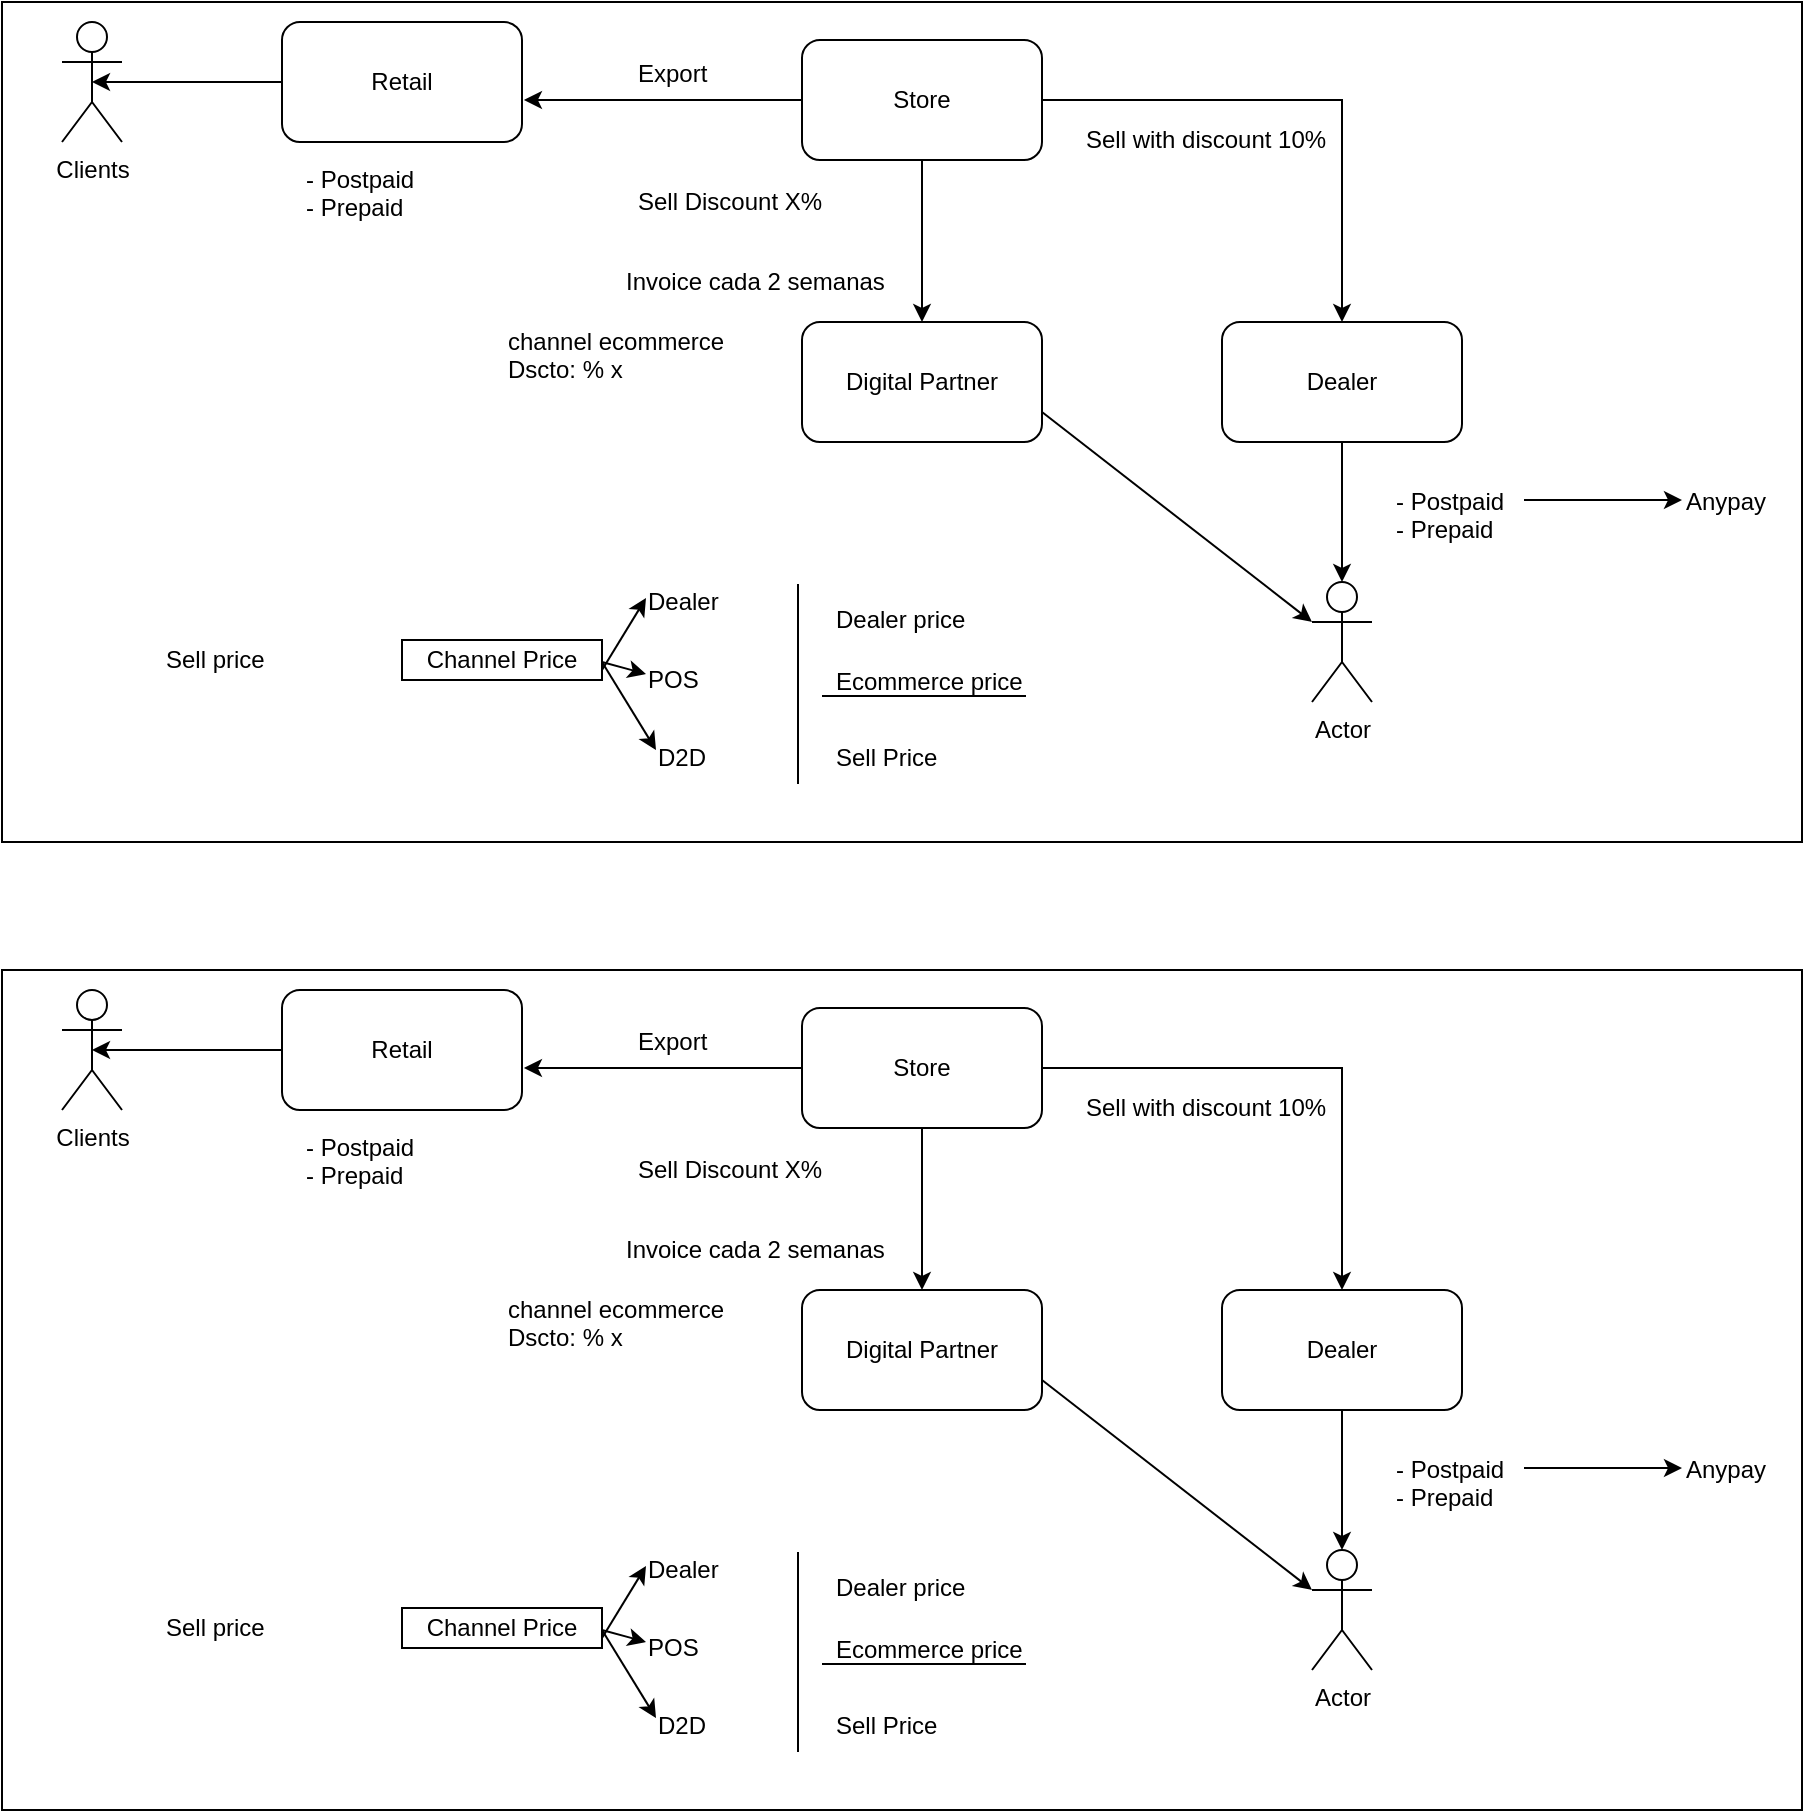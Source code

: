 <mxfile version="12.2.0" type="github" pages="1">
  <diagram id="y0MvCqDMI1tPlNCTdOtr" name="Page-1">
    <mxGraphModel dx="1554" dy="623" grid="1" gridSize="10" guides="1" tooltips="1" connect="1" arrows="1" fold="1" page="1" pageScale="1" pageWidth="827" pageHeight="1169" math="0" shadow="0">
      <root>
        <mxCell id="0"/>
        <mxCell id="1" parent="0"/>
        <mxCell id="P5arYo4wm9-XKqG1Q-lO-1" value="" style="rounded=0;whiteSpace=wrap;html=1;" vertex="1" parent="1">
          <mxGeometry x="70" y="100" width="900" height="420" as="geometry"/>
        </mxCell>
        <mxCell id="lmIb0_3VensQCm0fVYHJ-1" value="Digital Partner" style="rounded=1;whiteSpace=wrap;html=1;" parent="1" vertex="1">
          <mxGeometry x="470" y="260" width="120" height="60" as="geometry"/>
        </mxCell>
        <mxCell id="lmIb0_3VensQCm0fVYHJ-5" style="edgeStyle=orthogonalEdgeStyle;rounded=0;orthogonalLoop=1;jettySize=auto;html=1;exitX=0;exitY=0.5;exitDx=0;exitDy=0;entryX=1.008;entryY=0.65;entryDx=0;entryDy=0;entryPerimeter=0;" parent="1" source="lmIb0_3VensQCm0fVYHJ-2" target="lmIb0_3VensQCm0fVYHJ-3" edge="1">
          <mxGeometry relative="1" as="geometry"/>
        </mxCell>
        <mxCell id="lmIb0_3VensQCm0fVYHJ-8" style="edgeStyle=orthogonalEdgeStyle;rounded=0;orthogonalLoop=1;jettySize=auto;html=1;" parent="1" source="lmIb0_3VensQCm0fVYHJ-2" target="lmIb0_3VensQCm0fVYHJ-1" edge="1">
          <mxGeometry relative="1" as="geometry"/>
        </mxCell>
        <mxCell id="lmIb0_3VensQCm0fVYHJ-10" style="edgeStyle=orthogonalEdgeStyle;rounded=0;orthogonalLoop=1;jettySize=auto;html=1;exitX=1;exitY=0.5;exitDx=0;exitDy=0;entryX=0.5;entryY=0;entryDx=0;entryDy=0;" parent="1" source="lmIb0_3VensQCm0fVYHJ-2" target="lmIb0_3VensQCm0fVYHJ-9" edge="1">
          <mxGeometry relative="1" as="geometry"/>
        </mxCell>
        <mxCell id="lmIb0_3VensQCm0fVYHJ-2" value="Store" style="rounded=1;whiteSpace=wrap;html=1;" parent="1" vertex="1">
          <mxGeometry x="470" y="119" width="120" height="60" as="geometry"/>
        </mxCell>
        <mxCell id="lmIb0_3VensQCm0fVYHJ-13" style="edgeStyle=orthogonalEdgeStyle;rounded=0;orthogonalLoop=1;jettySize=auto;html=1;entryX=0.5;entryY=0.5;entryDx=0;entryDy=0;entryPerimeter=0;" parent="1" source="lmIb0_3VensQCm0fVYHJ-3" target="lmIb0_3VensQCm0fVYHJ-12" edge="1">
          <mxGeometry relative="1" as="geometry"/>
        </mxCell>
        <mxCell id="lmIb0_3VensQCm0fVYHJ-3" value="Retail" style="rounded=1;whiteSpace=wrap;html=1;" parent="1" vertex="1">
          <mxGeometry x="210" y="110" width="120" height="60" as="geometry"/>
        </mxCell>
        <mxCell id="lmIb0_3VensQCm0fVYHJ-4" value="&lt;div&gt;- Postpaid&lt;/div&gt;&lt;div&gt;- Prepaid &lt;br&gt;&lt;/div&gt;" style="text;html=1;resizable=0;points=[];autosize=1;align=left;verticalAlign=top;spacingTop=-4;" parent="1" vertex="1">
          <mxGeometry x="220" y="179" width="70" height="30" as="geometry"/>
        </mxCell>
        <mxCell id="lmIb0_3VensQCm0fVYHJ-6" value="Export" style="text;html=1;resizable=0;points=[];autosize=1;align=left;verticalAlign=top;spacingTop=-4;" parent="1" vertex="1">
          <mxGeometry x="386" y="126" width="50" height="20" as="geometry"/>
        </mxCell>
        <mxCell id="lmIb0_3VensQCm0fVYHJ-14" style="edgeStyle=orthogonalEdgeStyle;rounded=0;orthogonalLoop=1;jettySize=auto;html=1;exitX=0.5;exitY=1;exitDx=0;exitDy=0;" parent="1" source="lmIb0_3VensQCm0fVYHJ-9" edge="1">
          <mxGeometry relative="1" as="geometry">
            <mxPoint x="740" y="390" as="targetPoint"/>
          </mxGeometry>
        </mxCell>
        <mxCell id="lmIb0_3VensQCm0fVYHJ-9" value="Dealer" style="rounded=1;whiteSpace=wrap;html=1;" parent="1" vertex="1">
          <mxGeometry x="680" y="260" width="120" height="60" as="geometry"/>
        </mxCell>
        <mxCell id="lmIb0_3VensQCm0fVYHJ-11" value="Actor" style="shape=umlActor;verticalLabelPosition=bottom;labelBackgroundColor=#ffffff;verticalAlign=top;html=1;outlineConnect=0;" parent="1" vertex="1">
          <mxGeometry x="725" y="390" width="30" height="60" as="geometry"/>
        </mxCell>
        <mxCell id="lmIb0_3VensQCm0fVYHJ-12" value="Clients" style="shape=umlActor;verticalLabelPosition=bottom;labelBackgroundColor=#ffffff;verticalAlign=top;html=1;outlineConnect=0;" parent="1" vertex="1">
          <mxGeometry x="100" y="110" width="30" height="60" as="geometry"/>
        </mxCell>
        <mxCell id="lmIb0_3VensQCm0fVYHJ-15" value="Sell with discount 10%" style="text;html=1;resizable=0;points=[];autosize=1;align=left;verticalAlign=top;spacingTop=-4;" parent="1" vertex="1">
          <mxGeometry x="610" y="159" width="140" height="20" as="geometry"/>
        </mxCell>
        <mxCell id="lmIb0_3VensQCm0fVYHJ-18" value="&lt;div&gt;channel ecommerce &lt;br&gt;&lt;/div&gt;&lt;div&gt;Dscto: % x&lt;br&gt;&lt;/div&gt;" style="text;html=1;resizable=0;points=[];autosize=1;align=left;verticalAlign=top;spacingTop=-4;" parent="1" vertex="1">
          <mxGeometry x="321" y="260" width="130" height="30" as="geometry"/>
        </mxCell>
        <mxCell id="lmIb0_3VensQCm0fVYHJ-19" value="Sell Price" style="text;html=1;resizable=0;points=[];autosize=1;align=left;verticalAlign=top;spacingTop=-4;" parent="1" vertex="1">
          <mxGeometry x="485" y="468" width="70" height="20" as="geometry"/>
        </mxCell>
        <mxCell id="lmIb0_3VensQCm0fVYHJ-20" value="Ecommerce price" style="text;html=1;resizable=0;points=[];autosize=1;align=left;verticalAlign=top;spacingTop=-4;" parent="1" vertex="1">
          <mxGeometry x="485" y="430" width="110" height="20" as="geometry"/>
        </mxCell>
        <mxCell id="lmIb0_3VensQCm0fVYHJ-21" value="Sell price " style="text;html=1;resizable=0;points=[];autosize=1;align=left;verticalAlign=top;spacingTop=-4;" parent="1" vertex="1">
          <mxGeometry x="150" y="419" width="70" height="20" as="geometry"/>
        </mxCell>
        <mxCell id="lmIb0_3VensQCm0fVYHJ-23" value="Channel Price" style="rounded=0;whiteSpace=wrap;html=1;" parent="1" vertex="1">
          <mxGeometry x="270" y="419" width="100" height="20" as="geometry"/>
        </mxCell>
        <mxCell id="lmIb0_3VensQCm0fVYHJ-24" value="Dealer" style="text;html=1;resizable=0;points=[];autosize=1;align=left;verticalAlign=top;spacingTop=-4;" parent="1" vertex="1">
          <mxGeometry x="391" y="390" width="50" height="20" as="geometry"/>
        </mxCell>
        <mxCell id="lmIb0_3VensQCm0fVYHJ-25" value="POS" style="text;html=1;resizable=0;points=[];autosize=1;align=left;verticalAlign=top;spacingTop=-4;" parent="1" vertex="1">
          <mxGeometry x="391" y="429" width="40" height="20" as="geometry"/>
        </mxCell>
        <mxCell id="lmIb0_3VensQCm0fVYHJ-26" value="D2D" style="text;html=1;resizable=0;points=[];autosize=1;align=left;verticalAlign=top;spacingTop=-4;" parent="1" vertex="1">
          <mxGeometry x="396" y="468" width="40" height="20" as="geometry"/>
        </mxCell>
        <mxCell id="lmIb0_3VensQCm0fVYHJ-28" value="" style="endArrow=classic;html=1;entryX=0.02;entryY=0.4;entryDx=0;entryDy=0;entryPerimeter=0;exitX=1;exitY=0.75;exitDx=0;exitDy=0;" parent="1" source="lmIb0_3VensQCm0fVYHJ-23" target="lmIb0_3VensQCm0fVYHJ-24" edge="1">
          <mxGeometry width="50" height="50" relative="1" as="geometry">
            <mxPoint x="100" y="560" as="sourcePoint"/>
            <mxPoint x="150" y="510" as="targetPoint"/>
          </mxGeometry>
        </mxCell>
        <mxCell id="lmIb0_3VensQCm0fVYHJ-29" value="" style="endArrow=classic;html=1;entryX=0.025;entryY=0.35;entryDx=0;entryDy=0;entryPerimeter=0;" parent="1" target="lmIb0_3VensQCm0fVYHJ-25" edge="1">
          <mxGeometry width="50" height="50" relative="1" as="geometry">
            <mxPoint x="370" y="430" as="sourcePoint"/>
            <mxPoint x="402" y="408" as="targetPoint"/>
          </mxGeometry>
        </mxCell>
        <mxCell id="lmIb0_3VensQCm0fVYHJ-31" value="" style="endArrow=classic;html=1;entryX=0.025;entryY=0.3;entryDx=0;entryDy=0;entryPerimeter=0;" parent="1" target="lmIb0_3VensQCm0fVYHJ-26" edge="1">
          <mxGeometry width="50" height="50" relative="1" as="geometry">
            <mxPoint x="370" y="430" as="sourcePoint"/>
            <mxPoint x="402" y="446" as="targetPoint"/>
          </mxGeometry>
        </mxCell>
        <mxCell id="lmIb0_3VensQCm0fVYHJ-32" value="Dealer price" style="text;html=1;resizable=0;points=[];autosize=1;align=left;verticalAlign=top;spacingTop=-4;" parent="1" vertex="1">
          <mxGeometry x="485" y="399" width="80" height="20" as="geometry"/>
        </mxCell>
        <mxCell id="lmIb0_3VensQCm0fVYHJ-33" value="" style="endArrow=none;html=1;" parent="1" edge="1">
          <mxGeometry width="50" height="50" relative="1" as="geometry">
            <mxPoint x="468" y="491" as="sourcePoint"/>
            <mxPoint x="468" y="391" as="targetPoint"/>
          </mxGeometry>
        </mxCell>
        <mxCell id="lmIb0_3VensQCm0fVYHJ-35" value="" style="endArrow=none;html=1;" parent="1" edge="1">
          <mxGeometry width="50" height="50" relative="1" as="geometry">
            <mxPoint x="480" y="447" as="sourcePoint"/>
            <mxPoint x="582" y="447" as="targetPoint"/>
          </mxGeometry>
        </mxCell>
        <mxCell id="lmIb0_3VensQCm0fVYHJ-38" value="" style="endArrow=classic;html=1;exitX=1;exitY=0.75;exitDx=0;exitDy=0;entryX=0;entryY=0.333;entryDx=0;entryDy=0;entryPerimeter=0;" parent="1" source="lmIb0_3VensQCm0fVYHJ-1" target="lmIb0_3VensQCm0fVYHJ-11" edge="1">
          <mxGeometry width="50" height="50" relative="1" as="geometry">
            <mxPoint x="190" y="560" as="sourcePoint"/>
            <mxPoint x="240" y="510" as="targetPoint"/>
          </mxGeometry>
        </mxCell>
        <mxCell id="lmIb0_3VensQCm0fVYHJ-41" value="" style="edgeStyle=orthogonalEdgeStyle;rounded=0;orthogonalLoop=1;jettySize=auto;html=1;" parent="1" target="lmIb0_3VensQCm0fVYHJ-40" edge="1">
          <mxGeometry relative="1" as="geometry">
            <mxPoint x="831" y="349" as="sourcePoint"/>
            <Array as="points">
              <mxPoint x="890" y="349"/>
              <mxPoint x="890" y="349"/>
            </Array>
          </mxGeometry>
        </mxCell>
        <mxCell id="lmIb0_3VensQCm0fVYHJ-39" value="&lt;div&gt;- Postpaid&lt;/div&gt;&lt;div&gt;- Prepaid &lt;br&gt;&lt;/div&gt;" style="text;html=1;resizable=0;points=[];autosize=1;align=left;verticalAlign=top;spacingTop=-4;" parent="1" vertex="1">
          <mxGeometry x="765" y="340" width="70" height="30" as="geometry"/>
        </mxCell>
        <mxCell id="lmIb0_3VensQCm0fVYHJ-40" value="Anypay" style="text;html=1;resizable=0;points=[];autosize=1;align=left;verticalAlign=top;spacingTop=-4;" parent="1" vertex="1">
          <mxGeometry x="910" y="340" width="50" height="20" as="geometry"/>
        </mxCell>
        <mxCell id="YrrHf_Wgj3N-O0l7jDWq-1" value="&lt;div&gt;Sell Discount X%&lt;br&gt;&lt;/div&gt;&amp;nbsp;" style="text;html=1;resizable=0;points=[];autosize=1;align=left;verticalAlign=top;spacingTop=-4;" parent="1" vertex="1">
          <mxGeometry x="386" y="190" width="110" height="30" as="geometry"/>
        </mxCell>
        <mxCell id="YrrHf_Wgj3N-O0l7jDWq-2" value="Invoice cada 2 semanas" style="text;html=1;resizable=0;points=[];autosize=1;align=left;verticalAlign=top;spacingTop=-4;" parent="1" vertex="1">
          <mxGeometry x="380" y="230" width="150" height="20" as="geometry"/>
        </mxCell>
        <mxCell id="P5arYo4wm9-XKqG1Q-lO-2" value="" style="rounded=0;whiteSpace=wrap;html=1;" vertex="1" parent="1">
          <mxGeometry x="70" y="584" width="900" height="420" as="geometry"/>
        </mxCell>
        <mxCell id="P5arYo4wm9-XKqG1Q-lO-3" value="Digital Partner" style="rounded=1;whiteSpace=wrap;html=1;" vertex="1" parent="1">
          <mxGeometry x="470" y="744" width="120" height="60" as="geometry"/>
        </mxCell>
        <mxCell id="P5arYo4wm9-XKqG1Q-lO-4" style="edgeStyle=orthogonalEdgeStyle;rounded=0;orthogonalLoop=1;jettySize=auto;html=1;exitX=0;exitY=0.5;exitDx=0;exitDy=0;entryX=1.008;entryY=0.65;entryDx=0;entryDy=0;entryPerimeter=0;" edge="1" parent="1" source="P5arYo4wm9-XKqG1Q-lO-7" target="P5arYo4wm9-XKqG1Q-lO-9">
          <mxGeometry relative="1" as="geometry"/>
        </mxCell>
        <mxCell id="P5arYo4wm9-XKqG1Q-lO-5" style="edgeStyle=orthogonalEdgeStyle;rounded=0;orthogonalLoop=1;jettySize=auto;html=1;" edge="1" parent="1" source="P5arYo4wm9-XKqG1Q-lO-7" target="P5arYo4wm9-XKqG1Q-lO-3">
          <mxGeometry relative="1" as="geometry"/>
        </mxCell>
        <mxCell id="P5arYo4wm9-XKqG1Q-lO-6" style="edgeStyle=orthogonalEdgeStyle;rounded=0;orthogonalLoop=1;jettySize=auto;html=1;exitX=1;exitY=0.5;exitDx=0;exitDy=0;entryX=0.5;entryY=0;entryDx=0;entryDy=0;" edge="1" parent="1" source="P5arYo4wm9-XKqG1Q-lO-7" target="P5arYo4wm9-XKqG1Q-lO-13">
          <mxGeometry relative="1" as="geometry"/>
        </mxCell>
        <mxCell id="P5arYo4wm9-XKqG1Q-lO-7" value="Store" style="rounded=1;whiteSpace=wrap;html=1;" vertex="1" parent="1">
          <mxGeometry x="470" y="603" width="120" height="60" as="geometry"/>
        </mxCell>
        <mxCell id="P5arYo4wm9-XKqG1Q-lO-8" style="edgeStyle=orthogonalEdgeStyle;rounded=0;orthogonalLoop=1;jettySize=auto;html=1;entryX=0.5;entryY=0.5;entryDx=0;entryDy=0;entryPerimeter=0;" edge="1" parent="1" source="P5arYo4wm9-XKqG1Q-lO-9" target="P5arYo4wm9-XKqG1Q-lO-15">
          <mxGeometry relative="1" as="geometry"/>
        </mxCell>
        <mxCell id="P5arYo4wm9-XKqG1Q-lO-9" value="Retail" style="rounded=1;whiteSpace=wrap;html=1;" vertex="1" parent="1">
          <mxGeometry x="210" y="594" width="120" height="60" as="geometry"/>
        </mxCell>
        <mxCell id="P5arYo4wm9-XKqG1Q-lO-10" value="&lt;div&gt;- Postpaid&lt;/div&gt;&lt;div&gt;- Prepaid &lt;br&gt;&lt;/div&gt;" style="text;html=1;resizable=0;points=[];autosize=1;align=left;verticalAlign=top;spacingTop=-4;" vertex="1" parent="1">
          <mxGeometry x="220" y="663" width="70" height="30" as="geometry"/>
        </mxCell>
        <mxCell id="P5arYo4wm9-XKqG1Q-lO-11" value="Export" style="text;html=1;resizable=0;points=[];autosize=1;align=left;verticalAlign=top;spacingTop=-4;" vertex="1" parent="1">
          <mxGeometry x="386" y="610" width="50" height="20" as="geometry"/>
        </mxCell>
        <mxCell id="P5arYo4wm9-XKqG1Q-lO-12" style="edgeStyle=orthogonalEdgeStyle;rounded=0;orthogonalLoop=1;jettySize=auto;html=1;exitX=0.5;exitY=1;exitDx=0;exitDy=0;" edge="1" parent="1" source="P5arYo4wm9-XKqG1Q-lO-13">
          <mxGeometry relative="1" as="geometry">
            <mxPoint x="740" y="874" as="targetPoint"/>
          </mxGeometry>
        </mxCell>
        <mxCell id="P5arYo4wm9-XKqG1Q-lO-13" value="Dealer" style="rounded=1;whiteSpace=wrap;html=1;" vertex="1" parent="1">
          <mxGeometry x="680" y="744" width="120" height="60" as="geometry"/>
        </mxCell>
        <mxCell id="P5arYo4wm9-XKqG1Q-lO-14" value="Actor" style="shape=umlActor;verticalLabelPosition=bottom;labelBackgroundColor=#ffffff;verticalAlign=top;html=1;outlineConnect=0;" vertex="1" parent="1">
          <mxGeometry x="725" y="874" width="30" height="60" as="geometry"/>
        </mxCell>
        <mxCell id="P5arYo4wm9-XKqG1Q-lO-15" value="Clients" style="shape=umlActor;verticalLabelPosition=bottom;labelBackgroundColor=#ffffff;verticalAlign=top;html=1;outlineConnect=0;" vertex="1" parent="1">
          <mxGeometry x="100" y="594" width="30" height="60" as="geometry"/>
        </mxCell>
        <mxCell id="P5arYo4wm9-XKqG1Q-lO-16" value="Sell with discount 10%" style="text;html=1;resizable=0;points=[];autosize=1;align=left;verticalAlign=top;spacingTop=-4;" vertex="1" parent="1">
          <mxGeometry x="610" y="643" width="140" height="20" as="geometry"/>
        </mxCell>
        <mxCell id="P5arYo4wm9-XKqG1Q-lO-17" value="&lt;div&gt;channel ecommerce &lt;br&gt;&lt;/div&gt;&lt;div&gt;Dscto: % x&lt;br&gt;&lt;/div&gt;" style="text;html=1;resizable=0;points=[];autosize=1;align=left;verticalAlign=top;spacingTop=-4;" vertex="1" parent="1">
          <mxGeometry x="321" y="744" width="130" height="30" as="geometry"/>
        </mxCell>
        <mxCell id="P5arYo4wm9-XKqG1Q-lO-18" value="Sell Price" style="text;html=1;resizable=0;points=[];autosize=1;align=left;verticalAlign=top;spacingTop=-4;" vertex="1" parent="1">
          <mxGeometry x="485" y="952" width="70" height="20" as="geometry"/>
        </mxCell>
        <mxCell id="P5arYo4wm9-XKqG1Q-lO-19" value="Ecommerce price" style="text;html=1;resizable=0;points=[];autosize=1;align=left;verticalAlign=top;spacingTop=-4;" vertex="1" parent="1">
          <mxGeometry x="485" y="914" width="110" height="20" as="geometry"/>
        </mxCell>
        <mxCell id="P5arYo4wm9-XKqG1Q-lO-20" value="Sell price " style="text;html=1;resizable=0;points=[];autosize=1;align=left;verticalAlign=top;spacingTop=-4;" vertex="1" parent="1">
          <mxGeometry x="150" y="903" width="70" height="20" as="geometry"/>
        </mxCell>
        <mxCell id="P5arYo4wm9-XKqG1Q-lO-21" value="Channel Price" style="rounded=0;whiteSpace=wrap;html=1;" vertex="1" parent="1">
          <mxGeometry x="270" y="903" width="100" height="20" as="geometry"/>
        </mxCell>
        <mxCell id="P5arYo4wm9-XKqG1Q-lO-22" value="Dealer" style="text;html=1;resizable=0;points=[];autosize=1;align=left;verticalAlign=top;spacingTop=-4;" vertex="1" parent="1">
          <mxGeometry x="391" y="874" width="50" height="20" as="geometry"/>
        </mxCell>
        <mxCell id="P5arYo4wm9-XKqG1Q-lO-23" value="POS" style="text;html=1;resizable=0;points=[];autosize=1;align=left;verticalAlign=top;spacingTop=-4;" vertex="1" parent="1">
          <mxGeometry x="391" y="913" width="40" height="20" as="geometry"/>
        </mxCell>
        <mxCell id="P5arYo4wm9-XKqG1Q-lO-24" value="D2D" style="text;html=1;resizable=0;points=[];autosize=1;align=left;verticalAlign=top;spacingTop=-4;" vertex="1" parent="1">
          <mxGeometry x="396" y="952" width="40" height="20" as="geometry"/>
        </mxCell>
        <mxCell id="P5arYo4wm9-XKqG1Q-lO-25" value="" style="endArrow=classic;html=1;entryX=0.02;entryY=0.4;entryDx=0;entryDy=0;entryPerimeter=0;exitX=1;exitY=0.75;exitDx=0;exitDy=0;" edge="1" parent="1" source="P5arYo4wm9-XKqG1Q-lO-21" target="P5arYo4wm9-XKqG1Q-lO-22">
          <mxGeometry width="50" height="50" relative="1" as="geometry">
            <mxPoint x="100" y="1044" as="sourcePoint"/>
            <mxPoint x="150" y="994" as="targetPoint"/>
          </mxGeometry>
        </mxCell>
        <mxCell id="P5arYo4wm9-XKqG1Q-lO-26" value="" style="endArrow=classic;html=1;entryX=0.025;entryY=0.35;entryDx=0;entryDy=0;entryPerimeter=0;" edge="1" parent="1" target="P5arYo4wm9-XKqG1Q-lO-23">
          <mxGeometry width="50" height="50" relative="1" as="geometry">
            <mxPoint x="370" y="914" as="sourcePoint"/>
            <mxPoint x="402" y="892" as="targetPoint"/>
          </mxGeometry>
        </mxCell>
        <mxCell id="P5arYo4wm9-XKqG1Q-lO-27" value="" style="endArrow=classic;html=1;entryX=0.025;entryY=0.3;entryDx=0;entryDy=0;entryPerimeter=0;" edge="1" parent="1" target="P5arYo4wm9-XKqG1Q-lO-24">
          <mxGeometry width="50" height="50" relative="1" as="geometry">
            <mxPoint x="370" y="914" as="sourcePoint"/>
            <mxPoint x="402" y="930" as="targetPoint"/>
          </mxGeometry>
        </mxCell>
        <mxCell id="P5arYo4wm9-XKqG1Q-lO-28" value="Dealer price" style="text;html=1;resizable=0;points=[];autosize=1;align=left;verticalAlign=top;spacingTop=-4;" vertex="1" parent="1">
          <mxGeometry x="485" y="883" width="80" height="20" as="geometry"/>
        </mxCell>
        <mxCell id="P5arYo4wm9-XKqG1Q-lO-29" value="" style="endArrow=none;html=1;" edge="1" parent="1">
          <mxGeometry width="50" height="50" relative="1" as="geometry">
            <mxPoint x="468" y="975" as="sourcePoint"/>
            <mxPoint x="468" y="875" as="targetPoint"/>
          </mxGeometry>
        </mxCell>
        <mxCell id="P5arYo4wm9-XKqG1Q-lO-30" value="" style="endArrow=none;html=1;" edge="1" parent="1">
          <mxGeometry width="50" height="50" relative="1" as="geometry">
            <mxPoint x="480" y="931" as="sourcePoint"/>
            <mxPoint x="582" y="931" as="targetPoint"/>
          </mxGeometry>
        </mxCell>
        <mxCell id="P5arYo4wm9-XKqG1Q-lO-31" value="" style="endArrow=classic;html=1;exitX=1;exitY=0.75;exitDx=0;exitDy=0;entryX=0;entryY=0.333;entryDx=0;entryDy=0;entryPerimeter=0;" edge="1" parent="1" source="P5arYo4wm9-XKqG1Q-lO-3" target="P5arYo4wm9-XKqG1Q-lO-14">
          <mxGeometry width="50" height="50" relative="1" as="geometry">
            <mxPoint x="190" y="1044" as="sourcePoint"/>
            <mxPoint x="240" y="994" as="targetPoint"/>
          </mxGeometry>
        </mxCell>
        <mxCell id="P5arYo4wm9-XKqG1Q-lO-32" value="" style="edgeStyle=orthogonalEdgeStyle;rounded=0;orthogonalLoop=1;jettySize=auto;html=1;" edge="1" parent="1" target="P5arYo4wm9-XKqG1Q-lO-34">
          <mxGeometry relative="1" as="geometry">
            <mxPoint x="831" y="833" as="sourcePoint"/>
            <Array as="points">
              <mxPoint x="890" y="833"/>
              <mxPoint x="890" y="833"/>
            </Array>
          </mxGeometry>
        </mxCell>
        <mxCell id="P5arYo4wm9-XKqG1Q-lO-33" value="&lt;div&gt;- Postpaid&lt;/div&gt;&lt;div&gt;- Prepaid &lt;br&gt;&lt;/div&gt;" style="text;html=1;resizable=0;points=[];autosize=1;align=left;verticalAlign=top;spacingTop=-4;" vertex="1" parent="1">
          <mxGeometry x="765" y="824" width="70" height="30" as="geometry"/>
        </mxCell>
        <mxCell id="P5arYo4wm9-XKqG1Q-lO-34" value="Anypay" style="text;html=1;resizable=0;points=[];autosize=1;align=left;verticalAlign=top;spacingTop=-4;" vertex="1" parent="1">
          <mxGeometry x="910" y="824" width="50" height="20" as="geometry"/>
        </mxCell>
        <mxCell id="P5arYo4wm9-XKqG1Q-lO-35" value="&lt;div&gt;Sell Discount X%&lt;br&gt;&lt;/div&gt;&amp;nbsp;" style="text;html=1;resizable=0;points=[];autosize=1;align=left;verticalAlign=top;spacingTop=-4;" vertex="1" parent="1">
          <mxGeometry x="386" y="674" width="110" height="30" as="geometry"/>
        </mxCell>
        <mxCell id="P5arYo4wm9-XKqG1Q-lO-36" value="Invoice cada 2 semanas" style="text;html=1;resizable=0;points=[];autosize=1;align=left;verticalAlign=top;spacingTop=-4;" vertex="1" parent="1">
          <mxGeometry x="380" y="714" width="150" height="20" as="geometry"/>
        </mxCell>
      </root>
    </mxGraphModel>
  </diagram>
</mxfile>
